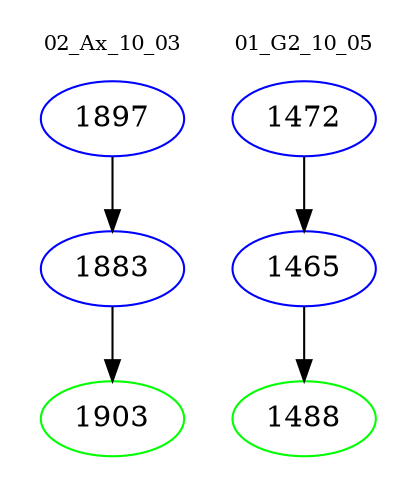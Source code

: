 digraph{
subgraph cluster_0 {
color = white
label = "02_Ax_10_03";
fontsize=10;
T0_1897 [label="1897", color="blue"]
T0_1897 -> T0_1883 [color="black"]
T0_1883 [label="1883", color="blue"]
T0_1883 -> T0_1903 [color="black"]
T0_1903 [label="1903", color="green"]
}
subgraph cluster_1 {
color = white
label = "01_G2_10_05";
fontsize=10;
T1_1472 [label="1472", color="blue"]
T1_1472 -> T1_1465 [color="black"]
T1_1465 [label="1465", color="blue"]
T1_1465 -> T1_1488 [color="black"]
T1_1488 [label="1488", color="green"]
}
}
